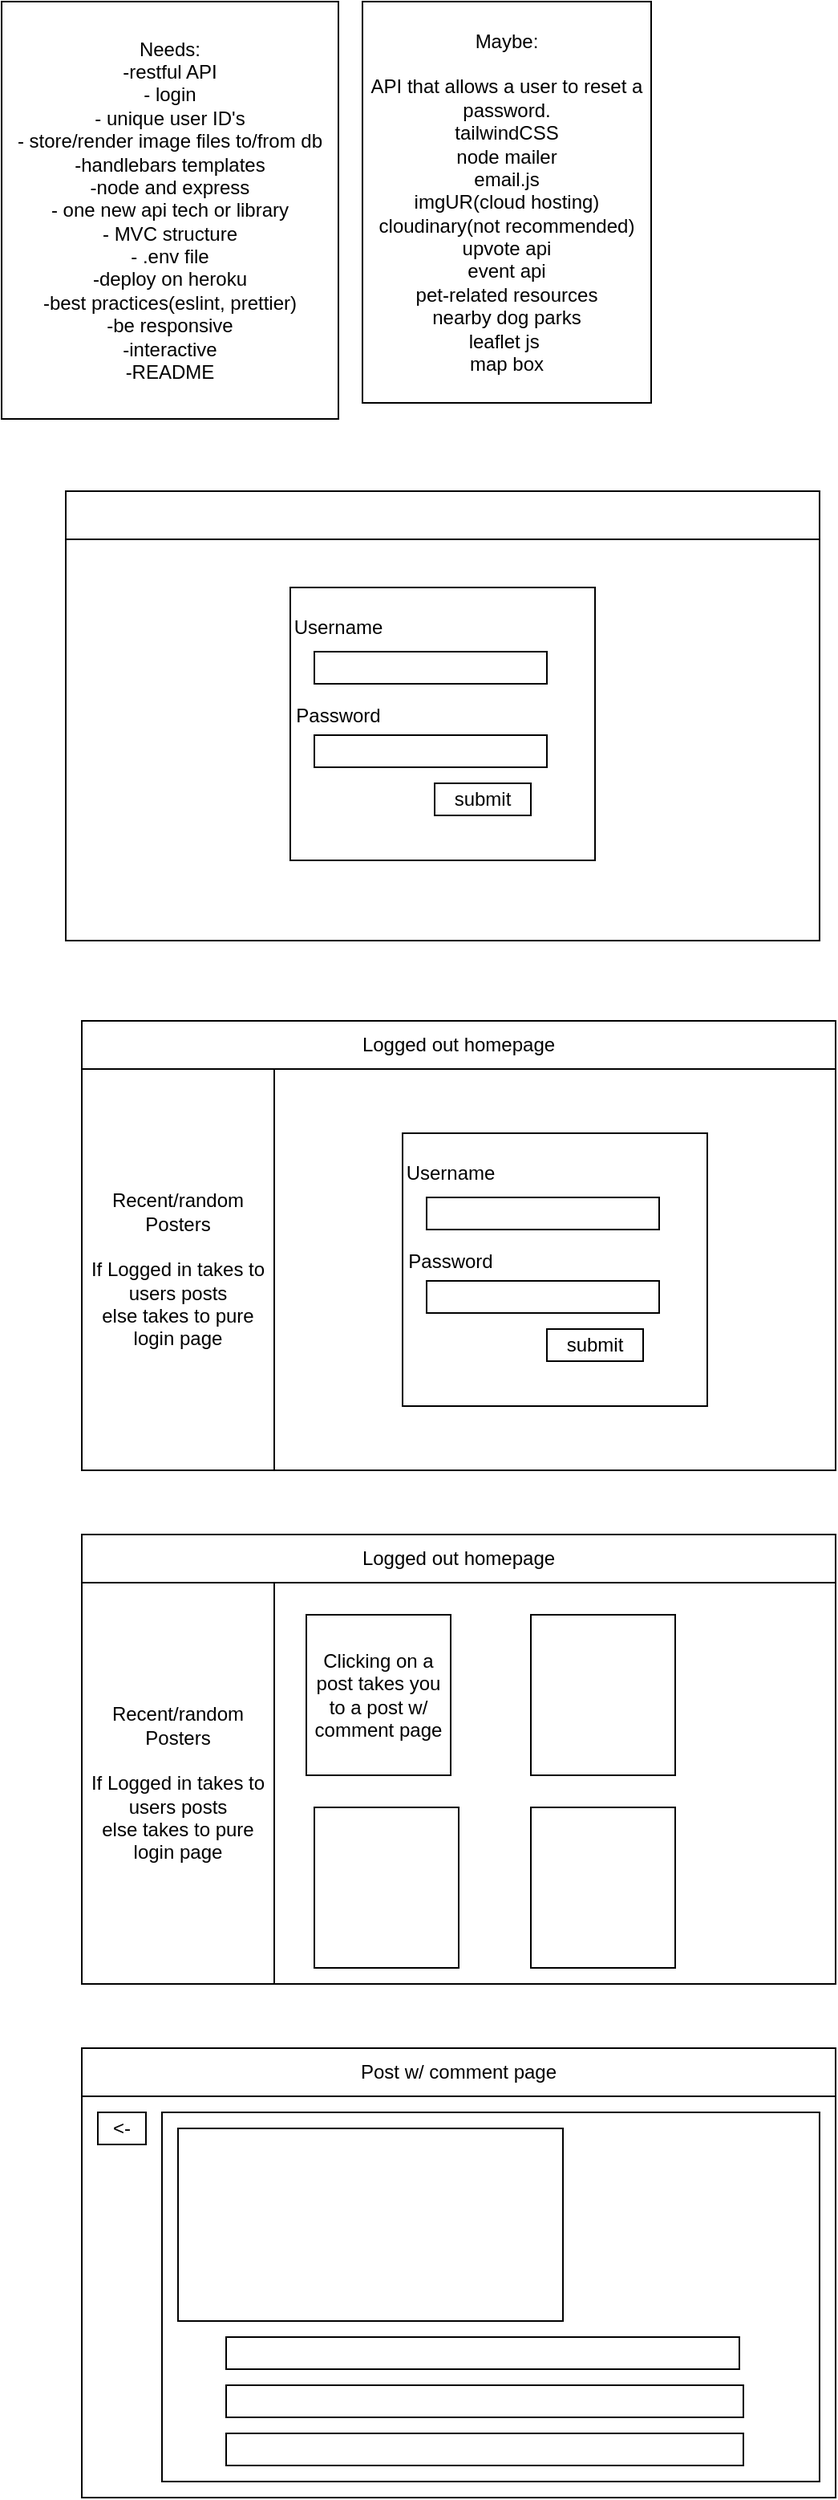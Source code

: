<mxfile>
    <diagram id="H-Xk3k1YOWCcV0c82pGs" name="Page-1">
        <mxGraphModel dx="1149" dy="307" grid="1" gridSize="10" guides="1" tooltips="1" connect="1" arrows="1" fold="1" page="1" pageScale="1" pageWidth="850" pageHeight="1100" math="0" shadow="0">
            <root>
                <mxCell id="0"/>
                <mxCell id="1" parent="0"/>
                <mxCell id="37" value="" style="rounded=0;whiteSpace=wrap;html=1;" vertex="1" parent="1">
                    <mxGeometry x="70" y="1280" width="470" height="280" as="geometry"/>
                </mxCell>
                <mxCell id="2" value="Needs:&lt;br&gt;-restful API&lt;br&gt;- login&lt;br&gt;- unique user ID's&lt;br&gt;- store/render image files to/from db&lt;br&gt;-handlebars templates&lt;br&gt;-node and express&lt;br&gt;- one new api tech or library&lt;br&gt;- MVC structure&lt;br&gt;- .env file&lt;br&gt;-deploy on heroku&lt;br&gt;-best practices(eslint, prettier)&lt;br&gt;-be responsive&lt;br&gt;-interactive&lt;br&gt;-README" style="rounded=0;whiteSpace=wrap;html=1;" parent="1" vertex="1">
                    <mxGeometry x="20" y="5" width="210" height="260" as="geometry"/>
                </mxCell>
                <mxCell id="3" value="Maybe:&lt;br&gt;&lt;br&gt;API that allows a user to reset a password.&lt;br&gt;tailwindCSS&lt;br&gt;node mailer&lt;br&gt;email.js&lt;br&gt;imgUR(cloud hosting)&lt;br&gt;cloudinary(not recommended)&lt;br&gt;upvote api&lt;br&gt;event api&lt;br&gt;pet-related resources&lt;br&gt;nearby dog parks&lt;br&gt;leaflet js&amp;nbsp;&lt;br&gt;map box" style="rounded=0;whiteSpace=wrap;html=1;" parent="1" vertex="1">
                    <mxGeometry x="245" y="5" width="180" height="250" as="geometry"/>
                </mxCell>
                <mxCell id="4" value="" style="rounded=0;whiteSpace=wrap;html=1;" parent="1" vertex="1">
                    <mxGeometry x="60" y="310" width="470" height="280" as="geometry"/>
                </mxCell>
                <mxCell id="5" value="" style="rounded=0;whiteSpace=wrap;html=1;" parent="1" vertex="1">
                    <mxGeometry x="60" y="310" width="470" height="30" as="geometry"/>
                </mxCell>
                <mxCell id="6" value="" style="rounded=0;whiteSpace=wrap;html=1;" parent="1" vertex="1">
                    <mxGeometry x="200" y="370" width="190" height="170" as="geometry"/>
                </mxCell>
                <mxCell id="9" value="" style="rounded=0;whiteSpace=wrap;html=1;" parent="1" vertex="1">
                    <mxGeometry x="215" y="410" width="145" height="20" as="geometry"/>
                </mxCell>
                <mxCell id="10" value="" style="rounded=0;whiteSpace=wrap;html=1;" parent="1" vertex="1">
                    <mxGeometry x="215" y="462" width="145" height="20" as="geometry"/>
                </mxCell>
                <mxCell id="11" value="submit" style="rounded=0;whiteSpace=wrap;html=1;" parent="1" vertex="1">
                    <mxGeometry x="290" y="492" width="60" height="20" as="geometry"/>
                </mxCell>
                <mxCell id="12" value="Username" style="text;html=1;strokeColor=none;fillColor=none;align=center;verticalAlign=middle;whiteSpace=wrap;rounded=0;" parent="1" vertex="1">
                    <mxGeometry x="200" y="380" width="60" height="30" as="geometry"/>
                </mxCell>
                <mxCell id="13" value="Password" style="text;html=1;strokeColor=none;fillColor=none;align=center;verticalAlign=middle;whiteSpace=wrap;rounded=0;" parent="1" vertex="1">
                    <mxGeometry x="200" y="435" width="60" height="30" as="geometry"/>
                </mxCell>
                <mxCell id="14" value="" style="rounded=0;whiteSpace=wrap;html=1;" vertex="1" parent="1">
                    <mxGeometry x="70" y="640" width="470" height="280" as="geometry"/>
                </mxCell>
                <mxCell id="15" value="Logged out homepage" style="rounded=0;whiteSpace=wrap;html=1;" vertex="1" parent="1">
                    <mxGeometry x="70" y="640" width="470" height="30" as="geometry"/>
                </mxCell>
                <mxCell id="16" value="Recent/random Posters&lt;br&gt;&lt;br&gt;If Logged in takes to users posts&lt;br&gt;else takes to pure login page" style="rounded=0;whiteSpace=wrap;html=1;" vertex="1" parent="1">
                    <mxGeometry x="70" y="670" width="120" height="250" as="geometry"/>
                </mxCell>
                <mxCell id="17" value="" style="rounded=0;whiteSpace=wrap;html=1;" vertex="1" parent="1">
                    <mxGeometry x="270" y="710" width="190" height="170" as="geometry"/>
                </mxCell>
                <mxCell id="18" value="" style="rounded=0;whiteSpace=wrap;html=1;" vertex="1" parent="1">
                    <mxGeometry x="285" y="750" width="145" height="20" as="geometry"/>
                </mxCell>
                <mxCell id="19" value="" style="rounded=0;whiteSpace=wrap;html=1;" vertex="1" parent="1">
                    <mxGeometry x="285" y="802" width="145" height="20" as="geometry"/>
                </mxCell>
                <mxCell id="20" value="submit" style="rounded=0;whiteSpace=wrap;html=1;" vertex="1" parent="1">
                    <mxGeometry x="360" y="832" width="60" height="20" as="geometry"/>
                </mxCell>
                <mxCell id="21" value="Username" style="text;html=1;strokeColor=none;fillColor=none;align=center;verticalAlign=middle;whiteSpace=wrap;rounded=0;" vertex="1" parent="1">
                    <mxGeometry x="270" y="720" width="60" height="30" as="geometry"/>
                </mxCell>
                <mxCell id="22" value="Password" style="text;html=1;strokeColor=none;fillColor=none;align=center;verticalAlign=middle;whiteSpace=wrap;rounded=0;" vertex="1" parent="1">
                    <mxGeometry x="270" y="775" width="60" height="30" as="geometry"/>
                </mxCell>
                <mxCell id="23" value="" style="rounded=0;whiteSpace=wrap;html=1;" vertex="1" parent="1">
                    <mxGeometry x="70" y="960" width="470" height="280" as="geometry"/>
                </mxCell>
                <mxCell id="24" value="Logged out homepage" style="rounded=0;whiteSpace=wrap;html=1;" vertex="1" parent="1">
                    <mxGeometry x="70" y="960" width="470" height="30" as="geometry"/>
                </mxCell>
                <mxCell id="25" value="Recent/random Posters&lt;br&gt;&lt;br&gt;If Logged in takes to users posts&lt;br&gt;else takes to pure login page" style="rounded=0;whiteSpace=wrap;html=1;" vertex="1" parent="1">
                    <mxGeometry x="70" y="990" width="120" height="250" as="geometry"/>
                </mxCell>
                <mxCell id="32" value="Clicking on a post takes you to a post w/ comment page" style="rounded=0;whiteSpace=wrap;html=1;" vertex="1" parent="1">
                    <mxGeometry x="210" y="1010" width="90" height="100" as="geometry"/>
                </mxCell>
                <mxCell id="33" value="" style="rounded=0;whiteSpace=wrap;html=1;" vertex="1" parent="1">
                    <mxGeometry x="350" y="1010" width="90" height="100" as="geometry"/>
                </mxCell>
                <mxCell id="34" value="" style="rounded=0;whiteSpace=wrap;html=1;" vertex="1" parent="1">
                    <mxGeometry x="215" y="1130" width="90" height="100" as="geometry"/>
                </mxCell>
                <mxCell id="35" value="" style="rounded=0;whiteSpace=wrap;html=1;" vertex="1" parent="1">
                    <mxGeometry x="350" y="1130" width="90" height="100" as="geometry"/>
                </mxCell>
                <mxCell id="36" value="Post w/ comment page" style="rounded=0;whiteSpace=wrap;html=1;" vertex="1" parent="1">
                    <mxGeometry x="70" y="1280" width="470" height="30" as="geometry"/>
                </mxCell>
                <mxCell id="39" value="" style="rounded=0;whiteSpace=wrap;html=1;" vertex="1" parent="1">
                    <mxGeometry x="120" y="1320" width="410" height="230" as="geometry"/>
                </mxCell>
                <mxCell id="40" value="" style="rounded=0;whiteSpace=wrap;html=1;" vertex="1" parent="1">
                    <mxGeometry x="130" y="1330" width="240" height="120" as="geometry"/>
                </mxCell>
                <mxCell id="41" value="" style="rounded=0;whiteSpace=wrap;html=1;" vertex="1" parent="1">
                    <mxGeometry x="160" y="1460" width="320" height="20" as="geometry"/>
                </mxCell>
                <mxCell id="42" value="" style="rounded=0;whiteSpace=wrap;html=1;" vertex="1" parent="1">
                    <mxGeometry x="160" y="1490" width="322.5" height="20" as="geometry"/>
                </mxCell>
                <mxCell id="43" value="" style="rounded=0;whiteSpace=wrap;html=1;" vertex="1" parent="1">
                    <mxGeometry x="160" y="1520" width="322.5" height="20" as="geometry"/>
                </mxCell>
                <mxCell id="44" value="&amp;lt;-" style="rounded=0;whiteSpace=wrap;html=1;" vertex="1" parent="1">
                    <mxGeometry x="80" y="1320" width="30" height="20" as="geometry"/>
                </mxCell>
            </root>
        </mxGraphModel>
    </diagram>
    <diagram id="1QjXLN4vIg7KYkwwAsSu" name="Models">
        <mxGraphModel dx="1038" dy="617" grid="1" gridSize="10" guides="1" tooltips="1" connect="1" arrows="1" fold="1" page="1" pageScale="1" pageWidth="850" pageHeight="1100" math="0" shadow="0">
            <root>
                <mxCell id="D4h_o2BqiFLex2grdDVz-0"/>
                <mxCell id="D4h_o2BqiFLex2grdDVz-1" parent="D4h_o2BqiFLex2grdDVz-0"/>
                <mxCell id="D4h_o2BqiFLex2grdDVz-2" value="User:&lt;br&gt;&lt;br&gt;first_name:&lt;br&gt;last_name:&lt;br&gt;email:&lt;br&gt;password:&lt;br&gt;uuid:&lt;br&gt;hasMany(Pet):&lt;br&gt;" style="whiteSpace=wrap;html=1;" parent="D4h_o2BqiFLex2grdDVz-1" vertex="1">
                    <mxGeometry x="10" y="10" width="130" height="190" as="geometry"/>
                </mxCell>
                <mxCell id="D4h_o2BqiFLex2grdDVz-3" value="Pet&lt;br&gt;&lt;br&gt;hasOne(User):&lt;br&gt;name:&lt;br&gt;profilePicture:&lt;br&gt;uuid:&lt;br&gt;hasMany(Feed):" style="whiteSpace=wrap;html=1;" parent="D4h_o2BqiFLex2grdDVz-1" vertex="1">
                    <mxGeometry x="150" y="10" width="120" height="190" as="geometry"/>
                </mxCell>
                <mxCell id="D4h_o2BqiFLex2grdDVz-4" value="Feed&lt;br&gt;title&lt;br&gt;hasOne(Pet):&lt;br&gt;description:&lt;br&gt;picture:&lt;br&gt;time_posted:&lt;br&gt;uuid:&lt;br&gt;hasMany(comments):" style="whiteSpace=wrap;html=1;" parent="D4h_o2BqiFLex2grdDVz-1" vertex="1">
                    <mxGeometry x="280" y="10" width="120" height="190" as="geometry"/>
                </mxCell>
                <mxCell id="D4h_o2BqiFLex2grdDVz-5" value="Comments&lt;br&gt;&lt;br&gt;text&lt;br&gt;hasOne(Post):&lt;br&gt;hasOne(User):&lt;br&gt;time_posted:&lt;br&gt;uuid:" style="rounded=0;whiteSpace=wrap;html=1;" parent="D4h_o2BqiFLex2grdDVz-1" vertex="1">
                    <mxGeometry x="410" y="10" width="120" height="190" as="geometry"/>
                </mxCell>
            </root>
        </mxGraphModel>
    </diagram>
    <diagram id="9_JSVZFjx3-Lj_ln8djF" name="front-end">
        <mxGraphModel dx="1038" dy="617" grid="1" gridSize="10" guides="1" tooltips="1" connect="1" arrows="1" fold="1" page="1" pageScale="1" pageWidth="850" pageHeight="1100" math="0" shadow="0">
            <root>
                <mxCell id="KSY1Kh2H-J88OaxFjKRX-0"/>
                <mxCell id="KSY1Kh2H-J88OaxFjKRX-1" parent="KSY1Kh2H-J88OaxFjKRX-0"/>
                <mxCell id="J1A_pbrt5wTApEITBI9G-9" style="edgeStyle=none;html=1;entryX=0.5;entryY=0;entryDx=0;entryDy=0;startArrow=none;" parent="KSY1Kh2H-J88OaxFjKRX-1" source="J1A_pbrt5wTApEITBI9G-21" target="J1A_pbrt5wTApEITBI9G-4" edge="1">
                    <mxGeometry relative="1" as="geometry"/>
                </mxCell>
                <mxCell id="J1A_pbrt5wTApEITBI9G-22" value="" style="edgeStyle=none;html=1;" parent="KSY1Kh2H-J88OaxFjKRX-1" source="J1A_pbrt5wTApEITBI9G-1" target="J1A_pbrt5wTApEITBI9G-21" edge="1">
                    <mxGeometry relative="1" as="geometry"/>
                </mxCell>
                <mxCell id="J1A_pbrt5wTApEITBI9G-1" value="client:&lt;br&gt;" style="rounded=0;whiteSpace=wrap;html=1;" parent="KSY1Kh2H-J88OaxFjKRX-1" vertex="1">
                    <mxGeometry x="10" y="10" width="120" height="30" as="geometry"/>
                </mxCell>
                <mxCell id="J1A_pbrt5wTApEITBI9G-6" style="edgeStyle=none;html=1;entryX=0;entryY=0.5;entryDx=0;entryDy=0;" parent="KSY1Kh2H-J88OaxFjKRX-1" source="J1A_pbrt5wTApEITBI9G-3" edge="1">
                    <mxGeometry relative="1" as="geometry">
                        <mxPoint x="160" y="315" as="targetPoint"/>
                    </mxGeometry>
                </mxCell>
                <mxCell id="J1A_pbrt5wTApEITBI9G-28" value="" style="edgeStyle=none;html=1;" parent="KSY1Kh2H-J88OaxFjKRX-1" source="J1A_pbrt5wTApEITBI9G-3" target="J1A_pbrt5wTApEITBI9G-27" edge="1">
                    <mxGeometry relative="1" as="geometry"/>
                </mxCell>
                <mxCell id="J1A_pbrt5wTApEITBI9G-30" value="" style="edgeStyle=none;html=1;" parent="KSY1Kh2H-J88OaxFjKRX-1" source="J1A_pbrt5wTApEITBI9G-3" target="J1A_pbrt5wTApEITBI9G-29" edge="1">
                    <mxGeometry relative="1" as="geometry"/>
                </mxCell>
                <mxCell id="J1A_pbrt5wTApEITBI9G-3" value="login page&lt;br&gt;" style="whiteSpace=wrap;html=1;" parent="KSY1Kh2H-J88OaxFjKRX-1" vertex="1">
                    <mxGeometry x="10" y="290" width="120" height="50" as="geometry"/>
                </mxCell>
                <mxCell id="J1A_pbrt5wTApEITBI9G-13" value="" style="edgeStyle=none;html=1;" parent="KSY1Kh2H-J88OaxFjKRX-1" source="J1A_pbrt5wTApEITBI9G-4" target="J1A_pbrt5wTApEITBI9G-12" edge="1">
                    <mxGeometry relative="1" as="geometry"/>
                </mxCell>
                <mxCell id="J1A_pbrt5wTApEITBI9G-44" value="" style="edgeStyle=none;html=1;" parent="KSY1Kh2H-J88OaxFjKRX-1" source="J1A_pbrt5wTApEITBI9G-4" target="J1A_pbrt5wTApEITBI9G-43" edge="1">
                    <mxGeometry relative="1" as="geometry"/>
                </mxCell>
                <mxCell id="J1A_pbrt5wTApEITBI9G-4" value="homepage" style="rounded=0;whiteSpace=wrap;html=1;" parent="KSY1Kh2H-J88OaxFjKRX-1" vertex="1">
                    <mxGeometry x="10" y="140" width="120" height="60" as="geometry"/>
                </mxCell>
                <mxCell id="J1A_pbrt5wTApEITBI9G-14" style="edgeStyle=none;html=1;" parent="KSY1Kh2H-J88OaxFjKRX-1" source="J1A_pbrt5wTApEITBI9G-12" target="J1A_pbrt5wTApEITBI9G-3" edge="1">
                    <mxGeometry relative="1" as="geometry"/>
                </mxCell>
                <mxCell id="J1A_pbrt5wTApEITBI9G-38" value="" style="edgeStyle=none;html=1;" parent="KSY1Kh2H-J88OaxFjKRX-1" source="J1A_pbrt5wTApEITBI9G-12" target="J1A_pbrt5wTApEITBI9G-37" edge="1">
                    <mxGeometry relative="1" as="geometry"/>
                </mxCell>
                <mxCell id="J1A_pbrt5wTApEITBI9G-12" value="login" style="ellipse;whiteSpace=wrap;html=1;rounded=0;" parent="KSY1Kh2H-J88OaxFjKRX-1" vertex="1">
                    <mxGeometry x="25" y="220" width="85" height="45" as="geometry"/>
                </mxCell>
                <mxCell id="J1A_pbrt5wTApEITBI9G-21" value="defaults to browse pets" style="ellipse;whiteSpace=wrap;html=1;rounded=0;" parent="KSY1Kh2H-J88OaxFjKRX-1" vertex="1">
                    <mxGeometry x="10" y="60" width="120" height="50" as="geometry"/>
                </mxCell>
                <mxCell id="J1A_pbrt5wTApEITBI9G-23" value="" style="edgeStyle=none;html=1;entryX=0.5;entryY=0;entryDx=0;entryDy=0;endArrow=none;" parent="KSY1Kh2H-J88OaxFjKRX-1" source="J1A_pbrt5wTApEITBI9G-1" target="J1A_pbrt5wTApEITBI9G-21" edge="1">
                    <mxGeometry relative="1" as="geometry">
                        <mxPoint x="70" y="40" as="sourcePoint"/>
                        <mxPoint x="70" y="140" as="targetPoint"/>
                    </mxGeometry>
                </mxCell>
                <mxCell id="J1A_pbrt5wTApEITBI9G-40" value="" style="edgeStyle=none;html=1;" parent="KSY1Kh2H-J88OaxFjKRX-1" source="J1A_pbrt5wTApEITBI9G-25" target="J1A_pbrt5wTApEITBI9G-39" edge="1">
                    <mxGeometry relative="1" as="geometry"/>
                </mxCell>
                <mxCell id="J1A_pbrt5wTApEITBI9G-25" value="&lt;br&gt;&lt;br&gt;&lt;span style=&quot;color: rgb(240 , 240 , 240) ; font-family: &amp;#34;helvetica&amp;#34; ; font-size: 12px ; font-style: normal ; font-weight: 400 ; letter-spacing: normal ; text-align: center ; text-indent: 0px ; text-transform: none ; word-spacing: 0px ; background-color: rgb(42 , 42 , 42) ; display: inline ; float: none&quot;&gt;successful login&lt;/span&gt;&lt;br style=&quot;color: rgb(240 , 240 , 240) ; font-family: &amp;#34;helvetica&amp;#34; ; font-size: 12px ; font-style: normal ; font-weight: 400 ; letter-spacing: normal ; text-align: center ; text-indent: 0px ; text-transform: none ; word-spacing: 0px ; background-color: rgb(42 , 42 , 42)&quot;&gt;&lt;br&gt;" style="ellipse;whiteSpace=wrap;html=1;rounded=0;" parent="KSY1Kh2H-J88OaxFjKRX-1" vertex="1">
                    <mxGeometry x="310" y="285" width="120" height="60" as="geometry"/>
                </mxCell>
                <mxCell id="J1A_pbrt5wTApEITBI9G-32" style="edgeStyle=none;html=1;exitX=1;exitY=0.5;exitDx=0;exitDy=0;entryX=0;entryY=0.5;entryDx=0;entryDy=0;" parent="KSY1Kh2H-J88OaxFjKRX-1" source="J1A_pbrt5wTApEITBI9G-27" target="J1A_pbrt5wTApEITBI9G-25" edge="1">
                    <mxGeometry relative="1" as="geometry"/>
                </mxCell>
                <mxCell id="J1A_pbrt5wTApEITBI9G-34" value="" style="edgeStyle=none;html=1;" parent="KSY1Kh2H-J88OaxFjKRX-1" source="J1A_pbrt5wTApEITBI9G-27" target="J1A_pbrt5wTApEITBI9G-33" edge="1">
                    <mxGeometry relative="1" as="geometry"/>
                </mxCell>
                <mxCell id="J1A_pbrt5wTApEITBI9G-27" value="&#10;&#10;&lt;span style=&quot;color: rgb(240, 240, 240); font-family: helvetica; font-size: 12px; font-style: normal; font-weight: 400; letter-spacing: normal; text-align: center; text-indent: 0px; text-transform: none; word-spacing: 0px; background-color: rgb(42, 42, 42); display: inline; float: none;&quot;&gt;submit&lt;/span&gt;&lt;br style=&quot;color: rgb(240, 240, 240); font-family: helvetica; font-size: 12px; font-style: normal; font-weight: 400; letter-spacing: normal; text-align: center; text-indent: 0px; text-transform: none; word-spacing: 0px; background-color: rgb(42, 42, 42);&quot;&gt;&lt;span style=&quot;color: rgb(240, 240, 240); font-family: helvetica; font-size: 12px; font-style: normal; font-weight: 400; letter-spacing: normal; text-align: center; text-indent: 0px; text-transform: none; word-spacing: 0px; background-color: rgb(42, 42, 42); display: inline; float: none;&quot;&gt;username/pw req&lt;/span&gt;&#10;&#10;" style="ellipse;whiteSpace=wrap;html=1;" parent="KSY1Kh2H-J88OaxFjKRX-1" vertex="1">
                    <mxGeometry x="160" y="285" width="120" height="60" as="geometry"/>
                </mxCell>
                <mxCell id="J1A_pbrt5wTApEITBI9G-29" value="&#10;&#10;&lt;span style=&quot;color: rgb(240, 240, 240); font-family: helvetica; font-size: 12px; font-style: normal; font-weight: 400; letter-spacing: normal; text-align: center; text-indent: 0px; text-transform: none; word-spacing: 0px; background-color: rgb(42, 42, 42); display: inline; float: none;&quot;&gt;request password reset&lt;/span&gt;&#10;&#10;" style="ellipse;whiteSpace=wrap;html=1;" parent="KSY1Kh2H-J88OaxFjKRX-1" vertex="1">
                    <mxGeometry x="10" y="360" width="120" height="60" as="geometry"/>
                </mxCell>
                <mxCell id="J1A_pbrt5wTApEITBI9G-35" style="edgeStyle=none;html=1;entryX=1;entryY=0;entryDx=0;entryDy=0;" parent="KSY1Kh2H-J88OaxFjKRX-1" source="J1A_pbrt5wTApEITBI9G-33" target="J1A_pbrt5wTApEITBI9G-3" edge="1">
                    <mxGeometry relative="1" as="geometry"/>
                </mxCell>
                <mxCell id="J1A_pbrt5wTApEITBI9G-33" value="unsuccessful attempt" style="ellipse;whiteSpace=wrap;html=1;" parent="KSY1Kh2H-J88OaxFjKRX-1" vertex="1">
                    <mxGeometry x="160" y="212.5" width="120" height="57.5" as="geometry"/>
                </mxCell>
                <mxCell id="J1A_pbrt5wTApEITBI9G-41" value="" style="edgeStyle=none;html=1;" parent="KSY1Kh2H-J88OaxFjKRX-1" source="J1A_pbrt5wTApEITBI9G-37" target="J1A_pbrt5wTApEITBI9G-39" edge="1">
                    <mxGeometry relative="1" as="geometry"/>
                </mxCell>
                <mxCell id="J1A_pbrt5wTApEITBI9G-37" value="user logged in" style="ellipse;whiteSpace=wrap;html=1;rounded=0;" parent="KSY1Kh2H-J88OaxFjKRX-1" vertex="1">
                    <mxGeometry x="160" y="140" width="120" height="60" as="geometry"/>
                </mxCell>
                <mxCell id="J1A_pbrt5wTApEITBI9G-50" style="edgeStyle=none;html=1;" parent="KSY1Kh2H-J88OaxFjKRX-1" source="J1A_pbrt5wTApEITBI9G-39" target="J1A_pbrt5wTApEITBI9G-47" edge="1">
                    <mxGeometry relative="1" as="geometry"/>
                </mxCell>
                <mxCell id="J1A_pbrt5wTApEITBI9G-51" style="edgeStyle=none;html=1;exitX=0;exitY=0;exitDx=0;exitDy=0;" parent="KSY1Kh2H-J88OaxFjKRX-1" source="J1A_pbrt5wTApEITBI9G-39" target="J1A_pbrt5wTApEITBI9G-43" edge="1">
                    <mxGeometry relative="1" as="geometry"/>
                </mxCell>
                <mxCell id="J1A_pbrt5wTApEITBI9G-39" value="dashboard page" style="whiteSpace=wrap;html=1;rounded=0;" parent="KSY1Kh2H-J88OaxFjKRX-1" vertex="1">
                    <mxGeometry x="310" y="145" width="120" height="60" as="geometry"/>
                </mxCell>
                <mxCell id="J1A_pbrt5wTApEITBI9G-46" value="" style="edgeStyle=none;html=1;" parent="KSY1Kh2H-J88OaxFjKRX-1" source="J1A_pbrt5wTApEITBI9G-43" target="J1A_pbrt5wTApEITBI9G-45" edge="1">
                    <mxGeometry relative="1" as="geometry"/>
                </mxCell>
                <mxCell id="J1A_pbrt5wTApEITBI9G-43" value="view" style="ellipse;whiteSpace=wrap;html=1;rounded=0;" parent="KSY1Kh2H-J88OaxFjKRX-1" vertex="1">
                    <mxGeometry x="160" y="55" width="120" height="60" as="geometry"/>
                </mxCell>
                <mxCell id="J1A_pbrt5wTApEITBI9G-48" value="" style="edgeStyle=none;html=1;" parent="KSY1Kh2H-J88OaxFjKRX-1" source="J1A_pbrt5wTApEITBI9G-45" target="J1A_pbrt5wTApEITBI9G-47" edge="1">
                    <mxGeometry relative="1" as="geometry"/>
                </mxCell>
                <mxCell id="J1A_pbrt5wTApEITBI9G-45" value="pet/:id page" style="whiteSpace=wrap;html=1;rounded=0;" parent="KSY1Kh2H-J88OaxFjKRX-1" vertex="1">
                    <mxGeometry x="310" y="55" width="120" height="60" as="geometry"/>
                </mxCell>
                <mxCell id="J1A_pbrt5wTApEITBI9G-49" style="edgeStyle=none;html=1;entryX=1;entryY=0;entryDx=0;entryDy=0;" parent="KSY1Kh2H-J88OaxFjKRX-1" source="J1A_pbrt5wTApEITBI9G-47" target="J1A_pbrt5wTApEITBI9G-45" edge="1">
                    <mxGeometry relative="1" as="geometry"/>
                </mxCell>
                <mxCell id="J1A_pbrt5wTApEITBI9G-47" value="post" style="ellipse;whiteSpace=wrap;html=1;rounded=0;" parent="KSY1Kh2H-J88OaxFjKRX-1" vertex="1">
                    <mxGeometry x="510" y="55" width="120" height="60" as="geometry"/>
                </mxCell>
                <mxCell id="J1A_pbrt5wTApEITBI9G-53" value="nav options:&amp;nbsp; browse pets, dashboard, login, park finder" style="rounded=0;whiteSpace=wrap;html=1;" parent="KSY1Kh2H-J88OaxFjKRX-1" vertex="1">
                    <mxGeometry x="160" y="370" width="350" height="60" as="geometry"/>
                </mxCell>
                <mxCell id="J1A_pbrt5wTApEITBI9G-54" value="park finder page" style="whiteSpace=wrap;html=1;" parent="KSY1Kh2H-J88OaxFjKRX-1" vertex="1">
                    <mxGeometry x="440" y="220" width="120" height="60" as="geometry"/>
                </mxCell>
            </root>
        </mxGraphModel>
    </diagram>
    <diagram id="I_ekFaazHdGallx_wqcV" name="back-end">
        <mxGraphModel dx="1888" dy="1717" grid="1" gridSize="10" guides="1" tooltips="1" connect="1" arrows="1" fold="1" page="1" pageScale="1" pageWidth="850" pageHeight="1100" math="0" shadow="0">
            <root>
                <mxCell id="pzqywDbLrp00LeRZiRWM-0"/>
                <mxCell id="pzqywDbLrp00LeRZiRWM-1" parent="pzqywDbLrp00LeRZiRWM-0"/>
                <mxCell id="jxO9PYVWrPzEMLgZ5so6-4" value="" style="edgeStyle=none;html=1;" parent="pzqywDbLrp00LeRZiRWM-1" source="jxO9PYVWrPzEMLgZ5so6-0" target="jxO9PYVWrPzEMLgZ5so6-3" edge="1">
                    <mxGeometry relative="1" as="geometry"/>
                </mxCell>
                <mxCell id="S0c3_G9JPLn4acWyuRRN-10" value="" style="edgeStyle=none;html=1;" edge="1" parent="pzqywDbLrp00LeRZiRWM-1" source="jxO9PYVWrPzEMLgZ5so6-0" target="S0c3_G9JPLn4acWyuRRN-9">
                    <mxGeometry relative="1" as="geometry"/>
                </mxCell>
                <mxCell id="jxO9PYVWrPzEMLgZ5so6-0" value="server:&lt;br&gt;" style="whiteSpace=wrap;html=1;" parent="pzqywDbLrp00LeRZiRWM-1" vertex="1">
                    <mxGeometry x="80" y="10" width="120" height="30" as="geometry"/>
                </mxCell>
                <mxCell id="S0c3_G9JPLn4acWyuRRN-5" value="" style="edgeStyle=none;html=1;" edge="1" parent="pzqywDbLrp00LeRZiRWM-1" source="jxO9PYVWrPzEMLgZ5so6-3" target="S0c3_G9JPLn4acWyuRRN-4">
                    <mxGeometry relative="1" as="geometry"/>
                </mxCell>
                <mxCell id="S0c3_G9JPLn4acWyuRRN-37" value="" style="edgeStyle=none;html=1;" edge="1" parent="pzqywDbLrp00LeRZiRWM-1" source="jxO9PYVWrPzEMLgZ5so6-3" target="S0c3_G9JPLn4acWyuRRN-36">
                    <mxGeometry relative="1" as="geometry"/>
                </mxCell>
                <mxCell id="jxO9PYVWrPzEMLgZ5so6-3" value="CONTROLLERS" style="whiteSpace=wrap;html=1;" parent="pzqywDbLrp00LeRZiRWM-1" vertex="1">
                    <mxGeometry x="80" y="60" width="120" height="35" as="geometry"/>
                </mxCell>
                <mxCell id="smi__Ftc11YypKab-ukz-1" value="" style="edgeStyle=none;html=1;" edge="1" parent="pzqywDbLrp00LeRZiRWM-1" source="jxO9PYVWrPzEMLgZ5so6-5" target="smi__Ftc11YypKab-ukz-0">
                    <mxGeometry relative="1" as="geometry"/>
                </mxCell>
                <mxCell id="smi__Ftc11YypKab-ukz-2" value="" style="edgeStyle=none;html=1;" edge="1" parent="pzqywDbLrp00LeRZiRWM-1" source="jxO9PYVWrPzEMLgZ5so6-5" target="smi__Ftc11YypKab-ukz-0">
                    <mxGeometry relative="1" as="geometry"/>
                </mxCell>
                <mxCell id="smi__Ftc11YypKab-ukz-4" value="" style="edgeStyle=none;html=1;" edge="1" parent="pzqywDbLrp00LeRZiRWM-1" source="jxO9PYVWrPzEMLgZ5so6-5" target="smi__Ftc11YypKab-ukz-3">
                    <mxGeometry relative="1" as="geometry"/>
                </mxCell>
                <mxCell id="smi__Ftc11YypKab-ukz-6" value="" style="edgeStyle=none;html=1;" edge="1" parent="pzqywDbLrp00LeRZiRWM-1" source="jxO9PYVWrPzEMLgZ5so6-5" target="smi__Ftc11YypKab-ukz-5">
                    <mxGeometry relative="1" as="geometry"/>
                </mxCell>
                <mxCell id="BaSDQv7d6xwvZUZL6xAa-1" value="" style="edgeStyle=none;html=1;" edge="1" parent="pzqywDbLrp00LeRZiRWM-1" source="jxO9PYVWrPzEMLgZ5so6-5" target="BaSDQv7d6xwvZUZL6xAa-0">
                    <mxGeometry relative="1" as="geometry"/>
                </mxCell>
                <mxCell id="S0c3_G9JPLn4acWyuRRN-52" style="edgeStyle=none;html=1;entryX=1;entryY=0.75;entryDx=0;entryDy=0;" edge="1" parent="pzqywDbLrp00LeRZiRWM-1" source="jxO9PYVWrPzEMLgZ5so6-5" target="S0c3_G9JPLn4acWyuRRN-4">
                    <mxGeometry relative="1" as="geometry"/>
                </mxCell>
                <mxCell id="jxO9PYVWrPzEMLgZ5so6-5" value="/api" style="whiteSpace=wrap;html=1;" parent="pzqywDbLrp00LeRZiRWM-1" vertex="1">
                    <mxGeometry x="160" y="120" width="120" height="50" as="geometry"/>
                </mxCell>
                <mxCell id="S0c3_G9JPLn4acWyuRRN-45" style="edgeStyle=none;html=1;entryX=0;entryY=0;entryDx=0;entryDy=0;" edge="1" parent="pzqywDbLrp00LeRZiRWM-1" source="11NGCUMel8LaCvIMWHWp-0" target="S0c3_G9JPLn4acWyuRRN-4">
                    <mxGeometry relative="1" as="geometry"/>
                </mxCell>
                <mxCell id="11NGCUMel8LaCvIMWHWp-0" value="VIEWS&lt;br&gt;(front end)" style="rounded=1;whiteSpace=wrap;html=1;" parent="pzqywDbLrp00LeRZiRWM-1" vertex="1">
                    <mxGeometry x="-70" y="260" width="120" height="60" as="geometry"/>
                </mxCell>
                <mxCell id="smi__Ftc11YypKab-ukz-0" value="User:&lt;br&gt;&lt;br&gt;GET: '/user/:id'&lt;br&gt;POST: '/user'&lt;br&gt;PUT: '/:id'&lt;br&gt;DELETE: '/:id'" style="whiteSpace=wrap;html=1;" vertex="1" parent="pzqywDbLrp00LeRZiRWM-1">
                    <mxGeometry x="200" y="-140" width="120" height="100" as="geometry"/>
                </mxCell>
                <mxCell id="smi__Ftc11YypKab-ukz-3" value="&lt;span&gt;Pet:&lt;/span&gt;&lt;br&gt;&lt;span&gt;GET: '/pets'&lt;br&gt;&lt;/span&gt;GET: '/user/:id /pets'&lt;br&gt;&lt;span&gt;GET: '/user/:id /pet/:id'&lt;/span&gt;&lt;br&gt;&lt;span&gt;POST: '/user/:id /pet'&lt;/span&gt;&lt;br&gt;&lt;span&gt;PUT: '/user/:id /pet/:id'&lt;/span&gt;&lt;br&gt;&lt;span&gt;DELETE: '/user/:id /pet/:id'&lt;/span&gt;" style="whiteSpace=wrap;html=1;" vertex="1" parent="pzqywDbLrp00LeRZiRWM-1">
                    <mxGeometry x="260" y="-35" width="155" height="120" as="geometry"/>
                </mxCell>
                <mxCell id="smi__Ftc11YypKab-ukz-5" value="Feed:&lt;br&gt;GET: '/user/:id /pet/:id /feeds'&lt;br&gt;GET: '/user/:id /pet/:id /feed/:id'&lt;br&gt;POST: '/user/:id /pet/:id /feed'&lt;br&gt;PUT: '/user/:id /pet/:id /feed/:id'&lt;br&gt;DELETE: '/user/:id /pet/:id /feed/:id'" style="whiteSpace=wrap;html=1;" vertex="1" parent="pzqywDbLrp00LeRZiRWM-1">
                    <mxGeometry x="290" y="95" width="195" height="120" as="geometry"/>
                </mxCell>
                <mxCell id="BaSDQv7d6xwvZUZL6xAa-0" value="Comment:&lt;br&gt;GET: '/user/:id /pet/:id /feed/:id /comments&lt;br&gt;GET: /user/:id /pet:id /feed/:id /comment/:id&lt;br&gt;POST: '/user:id /pet/:id /feed:id /comment&lt;br&gt;PUT: '/user.id /pet/:id /feed/:id /comment/:id&lt;br&gt;DELETE: '/user.id /pet/:id /feed/:id /comment/:id" style="whiteSpace=wrap;html=1;" vertex="1" parent="pzqywDbLrp00LeRZiRWM-1">
                    <mxGeometry x="310" y="230" width="265" height="110" as="geometry"/>
                </mxCell>
                <mxCell id="S0c3_G9JPLn4acWyuRRN-0" value="login&lt;br&gt;&lt;br&gt;requires GET:&amp;nbsp; '/user/:id'" style="whiteSpace=wrap;html=1;rounded=1;" vertex="1" parent="pzqywDbLrp00LeRZiRWM-1">
                    <mxGeometry x="-260" y="-40" width="170" height="60" as="geometry"/>
                </mxCell>
                <mxCell id="S0c3_G9JPLn4acWyuRRN-6" style="edgeStyle=none;html=1;entryX=0.346;entryY=1.09;entryDx=0;entryDy=0;entryPerimeter=0;" edge="1" parent="pzqywDbLrp00LeRZiRWM-1" source="S0c3_G9JPLn4acWyuRRN-4" target="jxO9PYVWrPzEMLgZ5so6-5">
                    <mxGeometry relative="1" as="geometry"/>
                </mxCell>
                <mxCell id="S0c3_G9JPLn4acWyuRRN-14" style="edgeStyle=none;html=1;entryX=1;entryY=0.5;entryDx=0;entryDy=0;" edge="1" parent="pzqywDbLrp00LeRZiRWM-1" source="S0c3_G9JPLn4acWyuRRN-4" target="11NGCUMel8LaCvIMWHWp-0">
                    <mxGeometry relative="1" as="geometry"/>
                </mxCell>
                <mxCell id="S0c3_G9JPLn4acWyuRRN-43" style="edgeStyle=none;html=1;entryX=0.5;entryY=1;entryDx=0;entryDy=0;" edge="1" parent="pzqywDbLrp00LeRZiRWM-1" source="S0c3_G9JPLn4acWyuRRN-4" target="jxO9PYVWrPzEMLgZ5so6-3">
                    <mxGeometry relative="1" as="geometry"/>
                </mxCell>
                <mxCell id="S0c3_G9JPLn4acWyuRRN-4" value="/index" style="whiteSpace=wrap;html=1;" vertex="1" parent="pzqywDbLrp00LeRZiRWM-1">
                    <mxGeometry x="80" y="190" width="120" height="60" as="geometry"/>
                </mxCell>
                <mxCell id="S0c3_G9JPLn4acWyuRRN-11" style="edgeStyle=none;html=1;entryX=1;entryY=1;entryDx=0;entryDy=0;" edge="1" parent="pzqywDbLrp00LeRZiRWM-1" source="S0c3_G9JPLn4acWyuRRN-9" target="S0c3_G9JPLn4acWyuRRN-0">
                    <mxGeometry relative="1" as="geometry"/>
                </mxCell>
                <mxCell id="S0c3_G9JPLn4acWyuRRN-13" value="" style="edgeStyle=none;html=1;" edge="1" parent="pzqywDbLrp00LeRZiRWM-1" source="S0c3_G9JPLn4acWyuRRN-9" target="S0c3_G9JPLn4acWyuRRN-12">
                    <mxGeometry relative="1" as="geometry"/>
                </mxCell>
                <mxCell id="S0c3_G9JPLn4acWyuRRN-9" value="/public" style="rounded=1;whiteSpace=wrap;html=1;" vertex="1" parent="pzqywDbLrp00LeRZiRWM-1">
                    <mxGeometry x="-70" y="-5" width="120" height="60" as="geometry"/>
                </mxCell>
                <mxCell id="S0c3_G9JPLn4acWyuRRN-12" value="logout" style="whiteSpace=wrap;html=1;rounded=1;" vertex="1" parent="pzqywDbLrp00LeRZiRWM-1">
                    <mxGeometry x="-260" y="35" width="170" height="60" as="geometry"/>
                </mxCell>
                <mxCell id="S0c3_G9JPLn4acWyuRRN-23" value="" style="edgeStyle=none;html=1;" edge="1" parent="pzqywDbLrp00LeRZiRWM-1" source="S0c3_G9JPLn4acWyuRRN-16" target="S0c3_G9JPLn4acWyuRRN-22">
                    <mxGeometry relative="1" as="geometry"/>
                </mxCell>
                <mxCell id="S0c3_G9JPLn4acWyuRRN-25" value="" style="edgeStyle=none;html=1;" edge="1" parent="pzqywDbLrp00LeRZiRWM-1" source="S0c3_G9JPLn4acWyuRRN-16" target="S0c3_G9JPLn4acWyuRRN-24">
                    <mxGeometry relative="1" as="geometry"/>
                </mxCell>
                <mxCell id="S0c3_G9JPLn4acWyuRRN-27" value="" style="edgeStyle=none;html=1;" edge="1" parent="pzqywDbLrp00LeRZiRWM-1" source="S0c3_G9JPLn4acWyuRRN-16" target="S0c3_G9JPLn4acWyuRRN-26">
                    <mxGeometry relative="1" as="geometry"/>
                </mxCell>
                <mxCell id="S0c3_G9JPLn4acWyuRRN-29" value="" style="edgeStyle=none;html=1;" edge="1" parent="pzqywDbLrp00LeRZiRWM-1" source="S0c3_G9JPLn4acWyuRRN-16" target="S0c3_G9JPLn4acWyuRRN-28">
                    <mxGeometry relative="1" as="geometry"/>
                </mxCell>
                <mxCell id="S0c3_G9JPLn4acWyuRRN-16" value="MODELS" style="whiteSpace=wrap;html=1;" vertex="1" parent="pzqywDbLrp00LeRZiRWM-1">
                    <mxGeometry x="510" y="-40" width="120" height="60" as="geometry"/>
                </mxCell>
                <mxCell id="S0c3_G9JPLn4acWyuRRN-33" style="edgeStyle=none;html=1;" edge="1" parent="pzqywDbLrp00LeRZiRWM-1" source="S0c3_G9JPLn4acWyuRRN-22" target="S0c3_G9JPLn4acWyuRRN-16">
                    <mxGeometry relative="1" as="geometry"/>
                </mxCell>
                <mxCell id="S0c3_G9JPLn4acWyuRRN-22" value="User model" style="whiteSpace=wrap;html=1;" vertex="1" parent="pzqywDbLrp00LeRZiRWM-1">
                    <mxGeometry x="510" y="-180" width="120" height="60" as="geometry"/>
                </mxCell>
                <mxCell id="S0c3_G9JPLn4acWyuRRN-32" style="edgeStyle=none;html=1;" edge="1" parent="pzqywDbLrp00LeRZiRWM-1" source="S0c3_G9JPLn4acWyuRRN-24" target="S0c3_G9JPLn4acWyuRRN-16">
                    <mxGeometry relative="1" as="geometry"/>
                </mxCell>
                <mxCell id="S0c3_G9JPLn4acWyuRRN-24" value="Pet model" style="whiteSpace=wrap;html=1;" vertex="1" parent="pzqywDbLrp00LeRZiRWM-1">
                    <mxGeometry x="650" y="-120" width="120" height="60" as="geometry"/>
                </mxCell>
                <mxCell id="S0c3_G9JPLn4acWyuRRN-31" style="edgeStyle=none;html=1;" edge="1" parent="pzqywDbLrp00LeRZiRWM-1" source="S0c3_G9JPLn4acWyuRRN-26" target="S0c3_G9JPLn4acWyuRRN-16">
                    <mxGeometry relative="1" as="geometry"/>
                </mxCell>
                <mxCell id="S0c3_G9JPLn4acWyuRRN-26" value="Feed model" style="whiteSpace=wrap;html=1;" vertex="1" parent="pzqywDbLrp00LeRZiRWM-1">
                    <mxGeometry x="710" y="-40" width="120" height="60" as="geometry"/>
                </mxCell>
                <mxCell id="S0c3_G9JPLn4acWyuRRN-30" style="edgeStyle=none;html=1;entryX=1;entryY=1;entryDx=0;entryDy=0;" edge="1" parent="pzqywDbLrp00LeRZiRWM-1" source="S0c3_G9JPLn4acWyuRRN-28" target="S0c3_G9JPLn4acWyuRRN-16">
                    <mxGeometry relative="1" as="geometry"/>
                </mxCell>
                <mxCell id="S0c3_G9JPLn4acWyuRRN-28" value="Comment model" style="whiteSpace=wrap;html=1;" vertex="1" parent="pzqywDbLrp00LeRZiRWM-1">
                    <mxGeometry x="710" y="60" width="120" height="60" as="geometry"/>
                </mxCell>
                <mxCell id="S0c3_G9JPLn4acWyuRRN-40" value="" style="edgeStyle=none;html=1;" edge="1" parent="pzqywDbLrp00LeRZiRWM-1" source="S0c3_G9JPLn4acWyuRRN-36" target="S0c3_G9JPLn4acWyuRRN-39">
                    <mxGeometry relative="1" as="geometry"/>
                </mxCell>
                <mxCell id="S0c3_G9JPLn4acWyuRRN-42" style="edgeStyle=none;html=1;" edge="1" parent="pzqywDbLrp00LeRZiRWM-1" source="S0c3_G9JPLn4acWyuRRN-36" target="jxO9PYVWrPzEMLgZ5so6-3">
                    <mxGeometry relative="1" as="geometry"/>
                </mxCell>
                <mxCell id="S0c3_G9JPLn4acWyuRRN-36" value="MODELS" style="whiteSpace=wrap;html=1;" vertex="1" parent="pzqywDbLrp00LeRZiRWM-1">
                    <mxGeometry x="-60" y="80" width="120" height="60" as="geometry"/>
                </mxCell>
                <mxCell id="S0c3_G9JPLn4acWyuRRN-41" style="edgeStyle=none;html=1;entryX=0;entryY=1;entryDx=0;entryDy=0;" edge="1" parent="pzqywDbLrp00LeRZiRWM-1" source="S0c3_G9JPLn4acWyuRRN-39" target="S0c3_G9JPLn4acWyuRRN-36">
                    <mxGeometry relative="1" as="geometry"/>
                </mxCell>
                <mxCell id="S0c3_G9JPLn4acWyuRRN-39" value="Database" style="whiteSpace=wrap;html=1;" vertex="1" parent="pzqywDbLrp00LeRZiRWM-1">
                    <mxGeometry x="-220" y="150" width="120" height="60" as="geometry"/>
                </mxCell>
                <mxCell id="S0c3_G9JPLn4acWyuRRN-46" value="User Input" style="text;html=1;align=center;verticalAlign=middle;resizable=0;points=[];autosize=1;strokeColor=none;fillColor=none;" vertex="1" parent="pzqywDbLrp00LeRZiRWM-1">
                    <mxGeometry x="-25" y="200" width="70" height="20" as="geometry"/>
                </mxCell>
                <mxCell id="S0c3_G9JPLn4acWyuRRN-53" value="response" style="text;html=1;align=center;verticalAlign=middle;resizable=0;points=[];autosize=1;strokeColor=none;fillColor=none;" vertex="1" parent="pzqywDbLrp00LeRZiRWM-1">
                    <mxGeometry x="200" y="190" width="60" height="20" as="geometry"/>
                </mxCell>
            </root>
        </mxGraphModel>
    </diagram>
</mxfile>